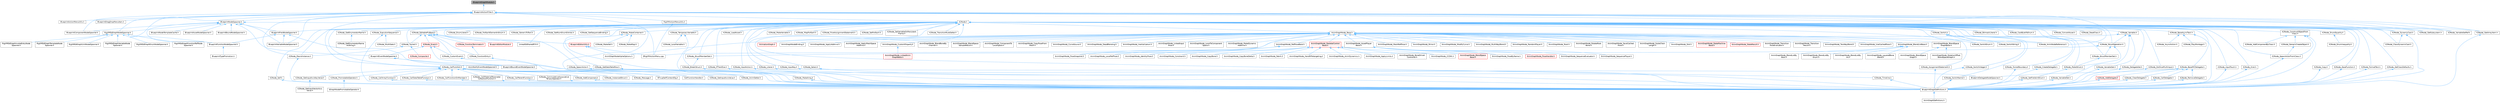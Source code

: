 digraph "BlueprintGraphModule.h"
{
 // INTERACTIVE_SVG=YES
 // LATEX_PDF_SIZE
  bgcolor="transparent";
  edge [fontname=Helvetica,fontsize=10,labelfontname=Helvetica,labelfontsize=10];
  node [fontname=Helvetica,fontsize=10,shape=box,height=0.2,width=0.4];
  Node1 [id="Node000001",label="BlueprintGraphModule.h",height=0.2,width=0.4,color="gray40", fillcolor="grey60", style="filled", fontcolor="black",tooltip=" "];
  Node1 -> Node2 [id="edge1_Node000001_Node000002",dir="back",color="steelblue1",style="solid",tooltip=" "];
  Node2 [id="Node000002",label="BlueprintActionFilter.h",height=0.2,width=0.4,color="grey40", fillcolor="white", style="filled",URL="$d5/d2a/BlueprintActionFilter_8h.html",tooltip=" "];
  Node2 -> Node3 [id="edge2_Node000002_Node000003",dir="back",color="steelblue1",style="solid",tooltip=" "];
  Node3 [id="Node000003",label="BlueprintActionMenuUtils.h",height=0.2,width=0.4,color="grey40", fillcolor="white", style="filled",URL="$d3/dad/BlueprintActionMenuUtils_8h.html",tooltip=" "];
  Node2 -> Node4 [id="edge3_Node000002_Node000004",dir="back",color="steelblue1",style="solid",tooltip=" "];
  Node4 [id="Node000004",label="BlueprintComponentNodeSpawner.h",height=0.2,width=0.4,color="grey40", fillcolor="white", style="filled",URL="$d2/d98/BlueprintComponentNodeSpawner_8h.html",tooltip=" "];
  Node2 -> Node5 [id="edge4_Node000002_Node000005",dir="back",color="steelblue1",style="solid",tooltip=" "];
  Node5 [id="Node000005",label="BlueprintDragDropMenuItem.h",height=0.2,width=0.4,color="grey40", fillcolor="white", style="filled",URL="$dc/deb/BlueprintDragDropMenuItem_8h.html",tooltip=" "];
  Node2 -> Node6 [id="edge5_Node000002_Node000006",dir="back",color="steelblue1",style="solid",tooltip=" "];
  Node6 [id="Node000006",label="BlueprintFunctionNodeSpawner.h",height=0.2,width=0.4,color="grey40", fillcolor="white", style="filled",URL="$d0/d59/BlueprintFunctionNodeSpawner_8h.html",tooltip=" "];
  Node6 -> Node7 [id="edge6_Node000006_Node000007",dir="back",color="steelblue1",style="solid",tooltip=" "];
  Node7 [id="Node000007",label="BlueprintTypePromotion.h",height=0.2,width=0.4,color="grey40", fillcolor="white", style="filled",URL="$d2/d23/BlueprintTypePromotion_8h.html",tooltip=" "];
  Node2 -> Node8 [id="edge7_Node000002_Node000008",dir="back",color="steelblue1",style="solid",tooltip=" "];
  Node8 [id="Node000008",label="BlueprintNodeSpawner.h",height=0.2,width=0.4,color="grey40", fillcolor="white", style="filled",URL="$d1/de9/BlueprintNodeSpawner_8h.html",tooltip=" "];
  Node8 -> Node9 [id="edge8_Node000008_Node000009",dir="back",color="steelblue1",style="solid",tooltip=" "];
  Node9 [id="Node000009",label="BlueprintAssetNodeSpawner.h",height=0.2,width=0.4,color="grey40", fillcolor="white", style="filled",URL="$d2/d56/BlueprintAssetNodeSpawner_8h.html",tooltip=" "];
  Node8 -> Node10 [id="edge9_Node000008_Node000010",dir="back",color="steelblue1",style="solid",tooltip=" "];
  Node10 [id="Node000010",label="BlueprintBoundNodeSpawner.h",height=0.2,width=0.4,color="grey40", fillcolor="white", style="filled",URL="$d4/da4/BlueprintBoundNodeSpawner_8h.html",tooltip=" "];
  Node8 -> Node4 [id="edge10_Node000008_Node000004",dir="back",color="steelblue1",style="solid",tooltip=" "];
  Node8 -> Node11 [id="edge11_Node000008_Node000011",dir="back",color="steelblue1",style="solid",tooltip=" "];
  Node11 [id="Node000011",label="BlueprintEventNodeSpawner.h",height=0.2,width=0.4,color="grey40", fillcolor="white", style="filled",URL="$d4/dd3/BlueprintEventNodeSpawner_8h.html",tooltip=" "];
  Node11 -> Node12 [id="edge12_Node000011_Node000012",dir="back",color="steelblue1",style="solid",tooltip=" "];
  Node12 [id="Node000012",label="AnimNotifyEventNodeSpawner.h",height=0.2,width=0.4,color="grey40", fillcolor="white", style="filled",URL="$d9/d16/AnimNotifyEventNodeSpawner_8h.html",tooltip=" "];
  Node11 -> Node13 [id="edge13_Node000011_Node000013",dir="back",color="steelblue1",style="solid",tooltip=" "];
  Node13 [id="Node000013",label="BlueprintBoundEventNodeSpawner.h",height=0.2,width=0.4,color="grey40", fillcolor="white", style="filled",URL="$dc/d31/BlueprintBoundEventNodeSpawner_8h.html",tooltip=" "];
  Node8 -> Node14 [id="edge14_Node000008_Node000014",dir="back",color="steelblue1",style="solid",tooltip=" "];
  Node14 [id="Node000014",label="BlueprintFieldNodeSpawner.h",height=0.2,width=0.4,color="grey40", fillcolor="white", style="filled",URL="$da/d70/BlueprintFieldNodeSpawner_8h.html",tooltip=" "];
  Node14 -> Node15 [id="edge15_Node000014_Node000015",dir="back",color="steelblue1",style="solid",tooltip=" "];
  Node15 [id="Node000015",label="BlueprintDelegateNodeSpawner.h",height=0.2,width=0.4,color="grey40", fillcolor="white", style="filled",URL="$dc/d16/BlueprintDelegateNodeSpawner_8h.html",tooltip=" "];
  Node14 -> Node6 [id="edge16_Node000014_Node000006",dir="back",color="steelblue1",style="solid",tooltip=" "];
  Node14 -> Node16 [id="edge17_Node000014_Node000016",dir="back",color="steelblue1",style="solid",tooltip=" "];
  Node16 [id="Node000016",label="BlueprintVariableNodeSpawner.h",height=0.2,width=0.4,color="grey40", fillcolor="white", style="filled",URL="$db/dba/BlueprintVariableNodeSpawner_8h.html",tooltip=" "];
  Node8 -> Node6 [id="edge18_Node000008_Node000006",dir="back",color="steelblue1",style="solid",tooltip=" "];
  Node8 -> Node17 [id="edge19_Node000008_Node000017",dir="back",color="steelblue1",style="solid",tooltip=" "];
  Node17 [id="Node000017",label="BlueprintNodeTemplateCache.h",height=0.2,width=0.4,color="grey40", fillcolor="white", style="filled",URL="$d7/d87/BlueprintNodeTemplateCache_8h.html",tooltip=" "];
  Node8 -> Node16 [id="edge20_Node000008_Node000016",dir="back",color="steelblue1",style="solid",tooltip=" "];
  Node8 -> Node18 [id="edge21_Node000008_Node000018",dir="back",color="steelblue1",style="solid",tooltip=" "];
  Node18 [id="Node000018",label="RigVMEdGraphNodeSpawner.h",height=0.2,width=0.4,color="grey40", fillcolor="white", style="filled",URL="$d4/d8b/RigVMEdGraphNodeSpawner_8h.html",tooltip=" "];
  Node18 -> Node19 [id="edge22_Node000018_Node000019",dir="back",color="steelblue1",style="solid",tooltip=" "];
  Node19 [id="Node000019",label="RigVMEdGraphEnumNodeSpawner.h",height=0.2,width=0.4,color="grey40", fillcolor="white", style="filled",URL="$d3/dfd/RigVMEdGraphEnumNodeSpawner_8h.html",tooltip=" "];
  Node18 -> Node20 [id="edge23_Node000018_Node000020",dir="back",color="steelblue1",style="solid",tooltip=" "];
  Node20 [id="Node000020",label="RigVMEdGraphFunctionRefNode\lSpawner.h",height=0.2,width=0.4,color="grey40", fillcolor="white", style="filled",URL="$d3/d16/RigVMEdGraphFunctionRefNodeSpawner_8h.html",tooltip=" "];
  Node18 -> Node21 [id="edge24_Node000018_Node000021",dir="back",color="steelblue1",style="solid",tooltip=" "];
  Node21 [id="Node000021",label="RigVMEdGraphInvokeEntryNode\lSpawner.h",height=0.2,width=0.4,color="grey40", fillcolor="white", style="filled",URL="$d9/de6/RigVMEdGraphInvokeEntryNodeSpawner_8h.html",tooltip=" "];
  Node18 -> Node22 [id="edge25_Node000018_Node000022",dir="back",color="steelblue1",style="solid",tooltip=" "];
  Node22 [id="Node000022",label="RigVMEdGraphTemplateNode\lSpawner.h",height=0.2,width=0.4,color="grey40", fillcolor="white", style="filled",URL="$d9/d6c/RigVMEdGraphTemplateNodeSpawner_8h.html",tooltip=" "];
  Node18 -> Node23 [id="edge26_Node000018_Node000023",dir="back",color="steelblue1",style="solid",tooltip=" "];
  Node23 [id="Node000023",label="RigVMEdGraphUnitNodeSpawner.h",height=0.2,width=0.4,color="grey40", fillcolor="white", style="filled",URL="$d3/d6b/RigVMEdGraphUnitNodeSpawner_8h.html",tooltip=" "];
  Node18 -> Node24 [id="edge27_Node000018_Node000024",dir="back",color="steelblue1",style="solid",tooltip=" "];
  Node24 [id="Node000024",label="RigVMEdGraphVariableNode\lSpawner.h",height=0.2,width=0.4,color="grey40", fillcolor="white", style="filled",URL="$d0/d83/RigVMEdGraphVariableNodeSpawner_8h.html",tooltip=" "];
  Node8 -> Node25 [id="edge28_Node000008_Node000025",dir="back",color="steelblue1",style="solid",tooltip=" "];
  Node25 [id="Node000025",label="SRigVMActionMenu.cpp",height=0.2,width=0.4,color="grey40", fillcolor="white", style="filled",URL="$dc/d4c/SRigVMActionMenu_8cpp.html",tooltip=" "];
  Node2 -> Node16 [id="edge29_Node000002_Node000016",dir="back",color="steelblue1",style="solid",tooltip=" "];
  Node2 -> Node26 [id="edge30_Node000002_Node000026",dir="back",color="steelblue1",style="solid",tooltip=" "];
  Node26 [id="Node000026",label="K2Node.h",height=0.2,width=0.4,color="grey40", fillcolor="white", style="filled",URL="$d5/d94/K2Node_8h.html",tooltip=" "];
  Node26 -> Node27 [id="edge31_Node000026_Node000027",dir="back",color="steelblue1",style="solid",tooltip=" "];
  Node27 [id="Node000027",label="AnimGraphNode_Base.h",height=0.2,width=0.4,color="grey40", fillcolor="white", style="filled",URL="$d0/dfb/AnimGraphNode__Base_8h.html",tooltip=" "];
  Node27 -> Node28 [id="edge32_Node000027_Node000028",dir="back",color="steelblue1",style="solid",tooltip=" "];
  Node28 [id="Node000028",label="AnimGraphNodeAlphaOptions.h",height=0.2,width=0.4,color="grey40", fillcolor="white", style="filled",URL="$d6/df6/AnimGraphNodeAlphaOptions_8h.html",tooltip=" "];
  Node27 -> Node29 [id="edge33_Node000027_Node000029",dir="back",color="steelblue1",style="solid",tooltip=" "];
  Node29 [id="Node000029",label="AnimGraphNodeBinding.h",height=0.2,width=0.4,color="grey40", fillcolor="white", style="filled",URL="$d6/d3b/AnimGraphNodeBinding_8h.html",tooltip=" "];
  Node27 -> Node30 [id="edge34_Node000027_Node000030",dir="back",color="steelblue1",style="solid",tooltip=" "];
  Node30 [id="Node000030",label="AnimGraphNode_ApplyAdditive.h",height=0.2,width=0.4,color="grey40", fillcolor="white", style="filled",URL="$da/d67/AnimGraphNode__ApplyAdditive_8h.html",tooltip=" "];
  Node27 -> Node31 [id="edge35_Node000027_Node000031",dir="back",color="steelblue1",style="solid",tooltip=" "];
  Node31 [id="Node000031",label="AnimGraphNode_ApplyMeshSpace\lAdditive.h",height=0.2,width=0.4,color="grey40", fillcolor="white", style="filled",URL="$dd/dc4/AnimGraphNode__ApplyMeshSpaceAdditive_8h.html",tooltip=" "];
  Node27 -> Node32 [id="edge36_Node000027_Node000032",dir="back",color="steelblue1",style="solid",tooltip=" "];
  Node32 [id="Node000032",label="AnimGraphNode_AssetPlayer\lBase.h",height=0.2,width=0.4,color="grey40", fillcolor="white", style="filled",URL="$d1/d4f/AnimGraphNode__AssetPlayerBase_8h.html",tooltip=" "];
  Node32 -> Node33 [id="edge37_Node000032_Node000033",dir="back",color="steelblue1",style="solid",tooltip=" "];
  Node33 [id="Node000033",label="AnimGraphNode_BlendSpace\lBase.h",height=0.2,width=0.4,color="red", fillcolor="#FFF0F0", style="filled",URL="$d7/d6d/AnimGraphNode__BlendSpaceBase_8h.html",tooltip=" "];
  Node32 -> Node38 [id="edge38_Node000032_Node000038",dir="back",color="steelblue1",style="solid",tooltip=" "];
  Node38 [id="Node000038",label="AnimGraphNode_PoseByName.h",height=0.2,width=0.4,color="grey40", fillcolor="white", style="filled",URL="$d7/d02/AnimGraphNode__PoseByName_8h.html",tooltip=" "];
  Node32 -> Node39 [id="edge39_Node000032_Node000039",dir="back",color="steelblue1",style="solid",tooltip=" "];
  Node39 [id="Node000039",label="AnimGraphNode_PoseHandler.h",height=0.2,width=0.4,color="red", fillcolor="#FFF0F0", style="filled",URL="$df/dfb/AnimGraphNode__PoseHandler_8h.html",tooltip=" "];
  Node32 -> Node42 [id="edge40_Node000032_Node000042",dir="back",color="steelblue1",style="solid",tooltip=" "];
  Node42 [id="Node000042",label="AnimGraphNode_SequenceEvaluator.h",height=0.2,width=0.4,color="grey40", fillcolor="white", style="filled",URL="$d1/d1c/AnimGraphNode__SequenceEvaluator_8h.html",tooltip=" "];
  Node32 -> Node43 [id="edge41_Node000032_Node000043",dir="back",color="steelblue1",style="solid",tooltip=" "];
  Node43 [id="Node000043",label="AnimGraphNode_SequencePlayer.h",height=0.2,width=0.4,color="grey40", fillcolor="white", style="filled",URL="$d2/d91/AnimGraphNode__SequencePlayer_8h.html",tooltip=" "];
  Node27 -> Node44 [id="edge42_Node000027_Node000044",dir="back",color="steelblue1",style="solid",tooltip=" "];
  Node44 [id="Node000044",label="AnimGraphNode_BlendBoneBy\lChannel.h",height=0.2,width=0.4,color="grey40", fillcolor="white", style="filled",URL="$de/da9/AnimGraphNode__BlendBoneByChannel_8h.html",tooltip=" "];
  Node27 -> Node45 [id="edge43_Node000027_Node000045",dir="back",color="steelblue1",style="solid",tooltip=" "];
  Node45 [id="Node000045",label="AnimGraphNode_BlendListBase.h",height=0.2,width=0.4,color="grey40", fillcolor="white", style="filled",URL="$d7/d20/AnimGraphNode__BlendListBase_8h.html",tooltip=" "];
  Node45 -> Node46 [id="edge44_Node000045_Node000046",dir="back",color="steelblue1",style="solid",tooltip=" "];
  Node46 [id="Node000046",label="AnimGraphNode_BlendListBy\lBool.h",height=0.2,width=0.4,color="grey40", fillcolor="white", style="filled",URL="$d9/d9d/AnimGraphNode__BlendListByBool_8h.html",tooltip=" "];
  Node45 -> Node47 [id="edge45_Node000045_Node000047",dir="back",color="steelblue1",style="solid",tooltip=" "];
  Node47 [id="Node000047",label="AnimGraphNode_BlendListBy\lEnum.h",height=0.2,width=0.4,color="grey40", fillcolor="white", style="filled",URL="$de/d60/AnimGraphNode__BlendListByEnum_8h.html",tooltip=" "];
  Node45 -> Node48 [id="edge46_Node000045_Node000048",dir="back",color="steelblue1",style="solid",tooltip=" "];
  Node48 [id="Node000048",label="AnimGraphNode_BlendListBy\lInt.h",height=0.2,width=0.4,color="grey40", fillcolor="white", style="filled",URL="$dc/df2/AnimGraphNode__BlendListByInt_8h.html",tooltip=" "];
  Node45 -> Node49 [id="edge47_Node000045_Node000049",dir="back",color="steelblue1",style="solid",tooltip=" "];
  Node49 [id="Node000049",label="AnimGraphNode_LayeredBone\lBlend.h",height=0.2,width=0.4,color="grey40", fillcolor="white", style="filled",URL="$d2/d01/AnimGraphNode__LayeredBoneBlend_8h.html",tooltip=" "];
  Node27 -> Node50 [id="edge48_Node000027_Node000050",dir="back",color="steelblue1",style="solid",tooltip=" "];
  Node50 [id="Node000050",label="AnimGraphNode_BlendSpace\lGraphBase.h",height=0.2,width=0.4,color="grey40", fillcolor="white", style="filled",URL="$d6/d44/AnimGraphNode__BlendSpaceGraphBase_8h.html",tooltip=" "];
  Node50 -> Node51 [id="edge49_Node000050_Node000051",dir="back",color="steelblue1",style="solid",tooltip=" "];
  Node51 [id="Node000051",label="AnimGraphNode_BlendSpace\lGraph.h",height=0.2,width=0.4,color="grey40", fillcolor="white", style="filled",URL="$d7/d81/AnimGraphNode__BlendSpaceGraph_8h.html",tooltip=" "];
  Node50 -> Node52 [id="edge50_Node000050_Node000052",dir="back",color="steelblue1",style="solid",tooltip=" "];
  Node52 [id="Node000052",label="AnimGraphNode_RotationOffset\lBlendSpaceGraph.h",height=0.2,width=0.4,color="grey40", fillcolor="white", style="filled",URL="$d0/d4c/AnimGraphNode__RotationOffsetBlendSpaceGraph_8h.html",tooltip=" "];
  Node27 -> Node53 [id="edge51_Node000027_Node000053",dir="back",color="steelblue1",style="solid",tooltip=" "];
  Node53 [id="Node000053",label="AnimGraphNode_BlendSpace\lSampleResult.h",height=0.2,width=0.4,color="grey40", fillcolor="white", style="filled",URL="$de/df8/AnimGraphNode__BlendSpaceSampleResult_8h.html",tooltip=" "];
  Node27 -> Node54 [id="edge52_Node000027_Node000054",dir="back",color="steelblue1",style="solid",tooltip=" "];
  Node54 [id="Node000054",label="AnimGraphNode_ComponentTo\lLocalSpace.h",height=0.2,width=0.4,color="grey40", fillcolor="white", style="filled",URL="$d1/d3f/AnimGraphNode__ComponentToLocalSpace_8h.html",tooltip=" "];
  Node27 -> Node55 [id="edge53_Node000027_Node000055",dir="back",color="steelblue1",style="solid",tooltip=" "];
  Node55 [id="Node000055",label="AnimGraphNode_CopyPoseFrom\lMesh.h",height=0.2,width=0.4,color="grey40", fillcolor="white", style="filled",URL="$d6/d71/AnimGraphNode__CopyPoseFromMesh_8h.html",tooltip=" "];
  Node27 -> Node56 [id="edge54_Node000027_Node000056",dir="back",color="steelblue1",style="solid",tooltip=" "];
  Node56 [id="Node000056",label="AnimGraphNode_CurveSource.h",height=0.2,width=0.4,color="grey40", fillcolor="white", style="filled",URL="$dc/de5/AnimGraphNode__CurveSource_8h.html",tooltip=" "];
  Node27 -> Node57 [id="edge55_Node000027_Node000057",dir="back",color="steelblue1",style="solid",tooltip=" "];
  Node57 [id="Node000057",label="AnimGraphNode_CustomProperty.h",height=0.2,width=0.4,color="grey40", fillcolor="white", style="filled",URL="$d8/d3f/AnimGraphNode__CustomProperty_8h.html",tooltip=" "];
  Node57 -> Node58 [id="edge56_Node000057_Node000058",dir="back",color="steelblue1",style="solid",tooltip=" "];
  Node58 [id="Node000058",label="AnimGraphNode_LinkedAnim\lGraphBase.h",height=0.2,width=0.4,color="red", fillcolor="#FFF0F0", style="filled",URL="$d5/de1/AnimGraphNode__LinkedAnimGraphBase_8h.html",tooltip=" "];
  Node27 -> Node61 [id="edge57_Node000027_Node000061",dir="back",color="steelblue1",style="solid",tooltip=" "];
  Node61 [id="Node000061",label="AnimGraphNode_DeadBlending.h",height=0.2,width=0.4,color="grey40", fillcolor="white", style="filled",URL="$d8/d73/AnimGraphNode__DeadBlending_8h.html",tooltip=" "];
  Node27 -> Node62 [id="edge58_Node000027_Node000062",dir="back",color="steelblue1",style="solid",tooltip=" "];
  Node62 [id="Node000062",label="AnimGraphNode_Inertialization.h",height=0.2,width=0.4,color="grey40", fillcolor="white", style="filled",URL="$d7/d66/AnimGraphNode__Inertialization_8h.html",tooltip=" "];
  Node27 -> Node63 [id="edge59_Node000027_Node000063",dir="back",color="steelblue1",style="solid",tooltip=" "];
  Node63 [id="Node000063",label="AnimGraphNode_LinkedInput\lPose.h",height=0.2,width=0.4,color="grey40", fillcolor="white", style="filled",URL="$d7/d8c/AnimGraphNode__LinkedInputPose_8h.html",tooltip=" "];
  Node27 -> Node64 [id="edge60_Node000027_Node000064",dir="back",color="steelblue1",style="solid",tooltip=" "];
  Node64 [id="Node000064",label="AnimGraphNode_LocalToComponent\lSpace.h",height=0.2,width=0.4,color="grey40", fillcolor="white", style="filled",URL="$d6/d01/AnimGraphNode__LocalToComponentSpace_8h.html",tooltip=" "];
  Node27 -> Node65 [id="edge61_Node000027_Node000065",dir="back",color="steelblue1",style="solid",tooltip=" "];
  Node65 [id="Node000065",label="AnimGraphNode_MakeDynamic\lAdditive.h",height=0.2,width=0.4,color="grey40", fillcolor="white", style="filled",URL="$d4/dc9/AnimGraphNode__MakeDynamicAdditive_8h.html",tooltip=" "];
  Node27 -> Node66 [id="edge62_Node000027_Node000066",dir="back",color="steelblue1",style="solid",tooltip=" "];
  Node66 [id="Node000066",label="AnimGraphNode_MeshRefPose.h",height=0.2,width=0.4,color="grey40", fillcolor="white", style="filled",URL="$d3/d58/AnimGraphNode__MeshRefPose_8h.html",tooltip=" "];
  Node27 -> Node67 [id="edge63_Node000027_Node000067",dir="back",color="steelblue1",style="solid",tooltip=" "];
  Node67 [id="Node000067",label="AnimGraphNode_Mirror.h",height=0.2,width=0.4,color="grey40", fillcolor="white", style="filled",URL="$de/d96/AnimGraphNode__Mirror_8h.html",tooltip=" "];
  Node27 -> Node68 [id="edge64_Node000027_Node000068",dir="back",color="steelblue1",style="solid",tooltip=" "];
  Node68 [id="Node000068",label="AnimGraphNode_ModifyCurve.h",height=0.2,width=0.4,color="grey40", fillcolor="white", style="filled",URL="$d5/d09/AnimGraphNode__ModifyCurve_8h.html",tooltip=" "];
  Node27 -> Node69 [id="edge65_Node000027_Node000069",dir="back",color="steelblue1",style="solid",tooltip=" "];
  Node69 [id="Node000069",label="AnimGraphNode_MultiWayBlend.h",height=0.2,width=0.4,color="grey40", fillcolor="white", style="filled",URL="$dd/dcb/AnimGraphNode__MultiWayBlend_8h.html",tooltip=" "];
  Node27 -> Node70 [id="edge66_Node000027_Node000070",dir="back",color="steelblue1",style="solid",tooltip=" "];
  Node70 [id="Node000070",label="AnimGraphNode_PoseSnapshot.h",height=0.2,width=0.4,color="grey40", fillcolor="white", style="filled",URL="$d1/d92/AnimGraphNode__PoseSnapshot_8h.html",tooltip=" "];
  Node27 -> Node71 [id="edge67_Node000027_Node000071",dir="back",color="steelblue1",style="solid",tooltip=" "];
  Node71 [id="Node000071",label="AnimGraphNode_RandomPlayer.h",height=0.2,width=0.4,color="grey40", fillcolor="white", style="filled",URL="$dc/d48/AnimGraphNode__RandomPlayer_8h.html",tooltip=" "];
  Node27 -> Node72 [id="edge68_Node000027_Node000072",dir="back",color="steelblue1",style="solid",tooltip=" "];
  Node72 [id="Node000072",label="AnimGraphNode_RefPoseBase.h",height=0.2,width=0.4,color="grey40", fillcolor="white", style="filled",URL="$d8/d34/AnimGraphNode__RefPoseBase_8h.html",tooltip=" "];
  Node72 -> Node73 [id="edge69_Node000072_Node000073",dir="back",color="steelblue1",style="solid",tooltip=" "];
  Node73 [id="Node000073",label="AnimGraphNode_IdentityPose.h",height=0.2,width=0.4,color="grey40", fillcolor="white", style="filled",URL="$d8/dac/AnimGraphNode__IdentityPose_8h.html",tooltip=" "];
  Node72 -> Node74 [id="edge70_Node000072_Node000074",dir="back",color="steelblue1",style="solid",tooltip=" "];
  Node74 [id="Node000074",label="AnimGraphNode_LocalRefPose.h",height=0.2,width=0.4,color="grey40", fillcolor="white", style="filled",URL="$df/d6f/AnimGraphNode__LocalRefPose_8h.html",tooltip=" "];
  Node72 -> Node70 [id="edge71_Node000072_Node000070",dir="back",color="steelblue1",style="solid",tooltip=" "];
  Node27 -> Node75 [id="edge72_Node000027_Node000075",dir="back",color="steelblue1",style="solid",tooltip=" "];
  Node75 [id="Node000075",label="AnimGraphNode_Root.h",height=0.2,width=0.4,color="grey40", fillcolor="white", style="filled",URL="$d2/d39/AnimGraphNode__Root_8h.html",tooltip=" "];
  Node27 -> Node76 [id="edge73_Node000027_Node000076",dir="back",color="steelblue1",style="solid",tooltip=" "];
  Node76 [id="Node000076",label="AnimGraphNode_RotateRoot\lBone.h",height=0.2,width=0.4,color="grey40", fillcolor="white", style="filled",URL="$d4/de0/AnimGraphNode__RotateRootBone_8h.html",tooltip=" "];
  Node27 -> Node77 [id="edge74_Node000027_Node000077",dir="back",color="steelblue1",style="solid",tooltip=" "];
  Node77 [id="Node000077",label="AnimGraphNode_SaveCached\lPose.h",height=0.2,width=0.4,color="grey40", fillcolor="white", style="filled",URL="$df/d5e/AnimGraphNode__SaveCachedPose_8h.html",tooltip=" "];
  Node27 -> Node78 [id="edge75_Node000027_Node000078",dir="back",color="steelblue1",style="solid",tooltip=" "];
  Node78 [id="Node000078",label="AnimGraphNode_ScaleChain\lLength.h",height=0.2,width=0.4,color="grey40", fillcolor="white", style="filled",URL="$d9/df8/AnimGraphNode__ScaleChainLength_8h.html",tooltip=" "];
  Node27 -> Node79 [id="edge76_Node000027_Node000079",dir="back",color="steelblue1",style="solid",tooltip=" "];
  Node79 [id="Node000079",label="AnimGraphNode_SkeletalControl\lBase.h",height=0.2,width=0.4,color="red", fillcolor="#FFF0F0", style="filled",URL="$d9/dff/AnimGraphNode__SkeletalControlBase_8h.html",tooltip=" "];
  Node79 -> Node80 [id="edge77_Node000079_Node000080",dir="back",color="steelblue1",style="solid",tooltip=" "];
  Node80 [id="Node000080",label="AnimGraphNode_AnimDynamics.h",height=0.2,width=0.4,color="grey40", fillcolor="white", style="filled",URL="$da/dc2/AnimGraphNode__AnimDynamics_8h.html",tooltip=" "];
  Node79 -> Node81 [id="edge78_Node000079_Node000081",dir="back",color="steelblue1",style="solid",tooltip=" "];
  Node81 [id="Node000081",label="AnimGraphNode_ApplyLimits.h",height=0.2,width=0.4,color="grey40", fillcolor="white", style="filled",URL="$dc/d36/AnimGraphNode__ApplyLimits_8h.html",tooltip=" "];
  Node79 -> Node82 [id="edge79_Node000079_Node000082",dir="back",color="steelblue1",style="solid",tooltip=" "];
  Node82 [id="Node000082",label="AnimGraphNode_BoneDriven\lController.h",height=0.2,width=0.4,color="grey40", fillcolor="white", style="filled",URL="$df/df3/AnimGraphNode__BoneDrivenController_8h.html",tooltip=" "];
  Node79 -> Node83 [id="edge80_Node000079_Node000083",dir="back",color="steelblue1",style="solid",tooltip=" "];
  Node83 [id="Node000083",label="AnimGraphNode_CCDIK.h",height=0.2,width=0.4,color="grey40", fillcolor="white", style="filled",URL="$df/d0d/AnimGraphNode__CCDIK_8h.html",tooltip=" "];
  Node79 -> Node84 [id="edge81_Node000079_Node000084",dir="back",color="steelblue1",style="solid",tooltip=" "];
  Node84 [id="Node000084",label="AnimGraphNode_Constraint.h",height=0.2,width=0.4,color="grey40", fillcolor="white", style="filled",URL="$d2/d98/AnimGraphNode__Constraint_8h.html",tooltip=" "];
  Node79 -> Node85 [id="edge82_Node000079_Node000085",dir="back",color="steelblue1",style="solid",tooltip=" "];
  Node85 [id="Node000085",label="AnimGraphNode_CopyBone.h",height=0.2,width=0.4,color="grey40", fillcolor="white", style="filled",URL="$dc/de6/AnimGraphNode__CopyBone_8h.html",tooltip=" "];
  Node79 -> Node86 [id="edge83_Node000079_Node000086",dir="back",color="steelblue1",style="solid",tooltip=" "];
  Node86 [id="Node000086",label="AnimGraphNode_CopyBoneDelta.h",height=0.2,width=0.4,color="grey40", fillcolor="white", style="filled",URL="$d8/d60/AnimGraphNode__CopyBoneDelta_8h.html",tooltip=" "];
  Node79 -> Node87 [id="edge84_Node000079_Node000087",dir="back",color="steelblue1",style="solid",tooltip=" "];
  Node87 [id="Node000087",label="AnimGraphNode_Fabrik.h",height=0.2,width=0.4,color="grey40", fillcolor="white", style="filled",URL="$d6/d79/AnimGraphNode__Fabrik_8h.html",tooltip=" "];
  Node79 -> Node88 [id="edge85_Node000079_Node000088",dir="back",color="steelblue1",style="solid",tooltip=" "];
  Node88 [id="Node000088",label="AnimGraphNode_HandIKRetargeting.h",height=0.2,width=0.4,color="grey40", fillcolor="white", style="filled",URL="$dd/dee/AnimGraphNode__HandIKRetargeting_8h.html",tooltip=" "];
  Node27 -> Node104 [id="edge86_Node000027_Node000104",dir="back",color="steelblue1",style="solid",tooltip=" "];
  Node104 [id="Node000104",label="AnimGraphNode_Slot.h",height=0.2,width=0.4,color="grey40", fillcolor="white", style="filled",URL="$df/d63/AnimGraphNode__Slot_8h.html",tooltip=" "];
  Node27 -> Node105 [id="edge87_Node000027_Node000105",dir="back",color="steelblue1",style="solid",tooltip=" "];
  Node105 [id="Node000105",label="AnimGraphNode_StateMachine\lBase.h",height=0.2,width=0.4,color="red", fillcolor="#FFF0F0", style="filled",URL="$dc/d11/AnimGraphNode__StateMachineBase_8h.html",tooltip=" "];
  Node27 -> Node107 [id="edge88_Node000027_Node000107",dir="back",color="steelblue1",style="solid",tooltip=" "];
  Node107 [id="Node000107",label="AnimGraphNode_StateResult.h",height=0.2,width=0.4,color="red", fillcolor="#FFF0F0", style="filled",URL="$d3/d7e/AnimGraphNode__StateResult_8h.html",tooltip=" "];
  Node27 -> Node109 [id="edge89_Node000027_Node000109",dir="back",color="steelblue1",style="solid",tooltip=" "];
  Node109 [id="Node000109",label="AnimGraphNode_Transition\lPoseEvaluator.h",height=0.2,width=0.4,color="grey40", fillcolor="white", style="filled",URL="$d8/dec/AnimGraphNode__TransitionPoseEvaluator_8h.html",tooltip=" "];
  Node27 -> Node110 [id="edge90_Node000027_Node000110",dir="back",color="steelblue1",style="solid",tooltip=" "];
  Node110 [id="Node000110",label="AnimGraphNode_Transition\lResult.h",height=0.2,width=0.4,color="grey40", fillcolor="white", style="filled",URL="$d7/d74/AnimGraphNode__TransitionResult_8h.html",tooltip=" "];
  Node27 -> Node111 [id="edge91_Node000027_Node000111",dir="back",color="steelblue1",style="solid",tooltip=" "];
  Node111 [id="Node000111",label="AnimGraphNode_TwoWayBlend.h",height=0.2,width=0.4,color="grey40", fillcolor="white", style="filled",URL="$d0/df0/AnimGraphNode__TwoWayBlend_8h.html",tooltip=" "];
  Node27 -> Node112 [id="edge92_Node000027_Node000112",dir="back",color="steelblue1",style="solid",tooltip=" "];
  Node112 [id="Node000112",label="AnimGraphNode_UseCachedPose.h",height=0.2,width=0.4,color="grey40", fillcolor="white", style="filled",URL="$d8/d30/AnimGraphNode__UseCachedPose_8h.html",tooltip=" "];
  Node27 -> Node113 [id="edge93_Node000027_Node000113",dir="back",color="steelblue1",style="solid",tooltip=" "];
  Node113 [id="Node000113",label="AnimationGraph.h",height=0.2,width=0.4,color="red", fillcolor="#FFF0F0", style="filled",URL="$df/d2e/AnimationGraph_8h.html",tooltip=" "];
  Node27 -> Node118 [id="edge94_Node000027_Node000118",dir="back",color="steelblue1",style="solid",tooltip=" "];
  Node118 [id="Node000118",label="K2Node_AnimNodeReference.h",height=0.2,width=0.4,color="grey40", fillcolor="white", style="filled",URL="$d2/d81/K2Node__AnimNodeReference_8h.html",tooltip=" "];
  Node26 -> Node14 [id="edge95_Node000026_Node000014",dir="back",color="steelblue1",style="solid",tooltip=" "];
  Node26 -> Node118 [id="edge96_Node000026_Node000118",dir="back",color="steelblue1",style="solid",tooltip=" "];
  Node26 -> Node119 [id="edge97_Node000026_Node000119",dir="back",color="steelblue1",style="solid",tooltip=" "];
  Node119 [id="Node000119",label="K2Node_AssignmentStatement.h",height=0.2,width=0.4,color="grey40", fillcolor="white", style="filled",URL="$d1/d32/K2Node__AssignmentStatement_8h.html",tooltip=" "];
  Node119 -> Node120 [id="edge98_Node000119_Node000120",dir="back",color="steelblue1",style="solid",tooltip=" "];
  Node120 [id="Node000120",label="BlueprintGraphDefinitions.h",height=0.2,width=0.4,color="grey40", fillcolor="white", style="filled",URL="$d7/d5e/BlueprintGraphDefinitions_8h.html",tooltip=" "];
  Node120 -> Node121 [id="edge99_Node000120_Node000121",dir="back",color="steelblue1",style="solid",tooltip=" "];
  Node121 [id="Node000121",label="AnimGraphDefinitions.h",height=0.2,width=0.4,color="grey40", fillcolor="white", style="filled",URL="$d9/d78/AnimGraphDefinitions_8h.html",tooltip=" "];
  Node26 -> Node122 [id="edge100_Node000026_Node000122",dir="back",color="steelblue1",style="solid",tooltip=" "];
  Node122 [id="Node000122",label="K2Node_BaseAsyncTask.h",height=0.2,width=0.4,color="grey40", fillcolor="white", style="filled",URL="$d5/db7/K2Node__BaseAsyncTask_8h.html",tooltip=" "];
  Node122 -> Node120 [id="edge101_Node000122_Node000120",dir="back",color="steelblue1",style="solid",tooltip=" "];
  Node122 -> Node123 [id="edge102_Node000122_Node000123",dir="back",color="steelblue1",style="solid",tooltip=" "];
  Node123 [id="Node000123",label="K2Node_AsyncAction.h",height=0.2,width=0.4,color="grey40", fillcolor="white", style="filled",URL="$df/d26/K2Node__AsyncAction_8h.html",tooltip=" "];
  Node122 -> Node124 [id="edge103_Node000122_Node000124",dir="back",color="steelblue1",style="solid",tooltip=" "];
  Node124 [id="Node000124",label="K2Node_PlayMontage.h",height=0.2,width=0.4,color="grey40", fillcolor="white", style="filled",URL="$d6/d6a/K2Node__PlayMontage_8h.html",tooltip=" "];
  Node26 -> Node125 [id="edge104_Node000026_Node000125",dir="back",color="steelblue1",style="solid",tooltip=" "];
  Node125 [id="Node000125",label="K2Node_BaseMCDelegate.h",height=0.2,width=0.4,color="grey40", fillcolor="white", style="filled",URL="$dd/d9b/K2Node__BaseMCDelegate_8h.html",tooltip=" "];
  Node125 -> Node15 [id="edge105_Node000125_Node000015",dir="back",color="steelblue1",style="solid",tooltip=" "];
  Node125 -> Node126 [id="edge106_Node000125_Node000126",dir="back",color="steelblue1",style="solid",tooltip=" "];
  Node126 [id="Node000126",label="K2Node_AddDelegate.h",height=0.2,width=0.4,color="red", fillcolor="#FFF0F0", style="filled",URL="$d5/dc7/K2Node__AddDelegate_8h.html",tooltip=" "];
  Node126 -> Node120 [id="edge107_Node000126_Node000120",dir="back",color="steelblue1",style="solid",tooltip=" "];
  Node125 -> Node128 [id="edge108_Node000125_Node000128",dir="back",color="steelblue1",style="solid",tooltip=" "];
  Node128 [id="Node000128",label="K2Node_CallDelegate.h",height=0.2,width=0.4,color="grey40", fillcolor="white", style="filled",URL="$db/de6/K2Node__CallDelegate_8h.html",tooltip=" "];
  Node128 -> Node120 [id="edge109_Node000128_Node000120",dir="back",color="steelblue1",style="solid",tooltip=" "];
  Node125 -> Node129 [id="edge110_Node000125_Node000129",dir="back",color="steelblue1",style="solid",tooltip=" "];
  Node129 [id="Node000129",label="K2Node_ClearDelegate.h",height=0.2,width=0.4,color="grey40", fillcolor="white", style="filled",URL="$dd/d78/K2Node__ClearDelegate_8h.html",tooltip=" "];
  Node129 -> Node120 [id="edge111_Node000129_Node000120",dir="back",color="steelblue1",style="solid",tooltip=" "];
  Node125 -> Node130 [id="edge112_Node000125_Node000130",dir="back",color="steelblue1",style="solid",tooltip=" "];
  Node130 [id="Node000130",label="K2Node_RemoveDelegate.h",height=0.2,width=0.4,color="grey40", fillcolor="white", style="filled",URL="$dd/d54/K2Node__RemoveDelegate_8h.html",tooltip=" "];
  Node130 -> Node120 [id="edge113_Node000130_Node000120",dir="back",color="steelblue1",style="solid",tooltip=" "];
  Node26 -> Node131 [id="edge114_Node000026_Node000131",dir="back",color="steelblue1",style="solid",tooltip=" "];
  Node131 [id="Node000131",label="K2Node_BitmaskLiteral.h",height=0.2,width=0.4,color="grey40", fillcolor="white", style="filled",URL="$dc/de6/K2Node__BitmaskLiteral_8h.html",tooltip=" "];
  Node26 -> Node132 [id="edge115_Node000026_Node000132",dir="back",color="steelblue1",style="solid",tooltip=" "];
  Node132 [id="Node000132",label="K2Node_BreakStruct.h",height=0.2,width=0.4,color="grey40", fillcolor="white", style="filled",URL="$df/d93/K2Node__BreakStruct_8h.html",tooltip=" "];
  Node132 -> Node120 [id="edge116_Node000132_Node000120",dir="back",color="steelblue1",style="solid",tooltip=" "];
  Node26 -> Node133 [id="edge117_Node000026_Node000133",dir="back",color="steelblue1",style="solid",tooltip=" "];
  Node133 [id="Node000133",label="K2Node_CallFunction.h",height=0.2,width=0.4,color="grey40", fillcolor="white", style="filled",URL="$d5/d5f/K2Node__CallFunction_8h.html",tooltip=" "];
  Node133 -> Node134 [id="edge118_Node000133_Node000134",dir="back",color="steelblue1",style="solid",tooltip=" "];
  Node134 [id="Node000134",label="CallFunctionHandler.h",height=0.2,width=0.4,color="grey40", fillcolor="white", style="filled",URL="$d3/d6d/CallFunctionHandler_8h.html",tooltip=" "];
  Node133 -> Node135 [id="edge119_Node000133_Node000135",dir="back",color="steelblue1",style="solid",tooltip=" "];
  Node135 [id="Node000135",label="K2Node_AddComponent.h",height=0.2,width=0.4,color="grey40", fillcolor="white", style="filled",URL="$d9/dc9/K2Node__AddComponent_8h.html",tooltip=" "];
  Node135 -> Node120 [id="edge120_Node000135_Node000120",dir="back",color="steelblue1",style="solid",tooltip=" "];
  Node133 -> Node136 [id="edge121_Node000133_Node000136",dir="back",color="steelblue1",style="solid",tooltip=" "];
  Node136 [id="Node000136",label="K2Node_AnimGetter.h",height=0.2,width=0.4,color="grey40", fillcolor="white", style="filled",URL="$dc/d9a/K2Node__AnimGetter_8h.html",tooltip=" "];
  Node133 -> Node137 [id="edge122_Node000133_Node000137",dir="back",color="steelblue1",style="solid",tooltip=" "];
  Node137 [id="Node000137",label="K2Node_CallArrayFunction.h",height=0.2,width=0.4,color="grey40", fillcolor="white", style="filled",URL="$d7/d2f/K2Node__CallArrayFunction_8h.html",tooltip=" "];
  Node137 -> Node120 [id="edge123_Node000137_Node000120",dir="back",color="steelblue1",style="solid",tooltip=" "];
  Node133 -> Node138 [id="edge124_Node000133_Node000138",dir="back",color="steelblue1",style="solid",tooltip=" "];
  Node138 [id="Node000138",label="K2Node_CallDataTableFunction.h",height=0.2,width=0.4,color="grey40", fillcolor="white", style="filled",URL="$df/dc4/K2Node__CallDataTableFunction_8h.html",tooltip=" "];
  Node138 -> Node120 [id="edge125_Node000138_Node000120",dir="back",color="steelblue1",style="solid",tooltip=" "];
  Node133 -> Node139 [id="edge126_Node000133_Node000139",dir="back",color="steelblue1",style="solid",tooltip=" "];
  Node139 [id="Node000139",label="K2Node_CallFunctionOnMember.h",height=0.2,width=0.4,color="grey40", fillcolor="white", style="filled",URL="$d8/d2f/K2Node__CallFunctionOnMember_8h.html",tooltip=" "];
  Node139 -> Node120 [id="edge127_Node000139_Node000120",dir="back",color="steelblue1",style="solid",tooltip=" "];
  Node133 -> Node140 [id="edge128_Node000133_Node000140",dir="back",color="steelblue1",style="solid",tooltip=" "];
  Node140 [id="Node000140",label="K2Node_CallMaterialParameter\lCollectionFunction.h",height=0.2,width=0.4,color="grey40", fillcolor="white", style="filled",URL="$d5/dd2/K2Node__CallMaterialParameterCollectionFunction_8h.html",tooltip=" "];
  Node140 -> Node120 [id="edge129_Node000140_Node000120",dir="back",color="steelblue1",style="solid",tooltip=" "];
  Node133 -> Node141 [id="edge130_Node000133_Node000141",dir="back",color="steelblue1",style="solid",tooltip=" "];
  Node141 [id="Node000141",label="K2Node_CallParentFunction.h",height=0.2,width=0.4,color="grey40", fillcolor="white", style="filled",URL="$df/d77/K2Node__CallParentFunction_8h.html",tooltip=" "];
  Node141 -> Node120 [id="edge131_Node000141_Node000120",dir="back",color="steelblue1",style="solid",tooltip=" "];
  Node133 -> Node142 [id="edge132_Node000133_Node000142",dir="back",color="steelblue1",style="solid",tooltip=" "];
  Node142 [id="Node000142",label="K2Node_CommutativeAssociative\lBinaryOperator.h",height=0.2,width=0.4,color="grey40", fillcolor="white", style="filled",URL="$da/d85/K2Node__CommutativeAssociativeBinaryOperator_8h.html",tooltip=" "];
  Node142 -> Node120 [id="edge133_Node000142_Node000120",dir="back",color="steelblue1",style="solid",tooltip=" "];
  Node133 -> Node143 [id="edge134_Node000133_Node000143",dir="back",color="steelblue1",style="solid",tooltip=" "];
  Node143 [id="Node000143",label="K2Node_GetInputAxisKeyValue.h",height=0.2,width=0.4,color="grey40", fillcolor="white", style="filled",URL="$d3/d5c/K2Node__GetInputAxisKeyValue_8h.html",tooltip=" "];
  Node143 -> Node144 [id="edge135_Node000143_Node000144",dir="back",color="steelblue1",style="solid",tooltip=" "];
  Node144 [id="Node000144",label="K2Node_GetInputVectorAxis\lValue.h",height=0.2,width=0.4,color="grey40", fillcolor="white", style="filled",URL="$da/dd9/K2Node__GetInputVectorAxisValue_8h.html",tooltip=" "];
  Node133 -> Node145 [id="edge136_Node000133_Node000145",dir="back",color="steelblue1",style="solid",tooltip=" "];
  Node145 [id="Node000145",label="K2Node_GetInputAxisValue.h",height=0.2,width=0.4,color="grey40", fillcolor="white", style="filled",URL="$db/d9b/K2Node__GetInputAxisValue_8h.html",tooltip=" "];
  Node133 -> Node146 [id="edge137_Node000133_Node000146",dir="back",color="steelblue1",style="solid",tooltip=" "];
  Node146 [id="Node000146",label="K2Node_InstancedStruct.h",height=0.2,width=0.4,color="grey40", fillcolor="white", style="filled",URL="$dd/d8a/K2Node__InstancedStruct_8h.html",tooltip=" "];
  Node133 -> Node147 [id="edge138_Node000133_Node000147",dir="back",color="steelblue1",style="solid",tooltip=" "];
  Node147 [id="Node000147",label="K2Node_Message.h",height=0.2,width=0.4,color="grey40", fillcolor="white", style="filled",URL="$d3/deb/K2Node__Message_8h.html",tooltip=" "];
  Node133 -> Node148 [id="edge139_Node000133_Node000148",dir="back",color="steelblue1",style="solid",tooltip=" "];
  Node148 [id="Node000148",label="K2Node_PromotableOperator.h",height=0.2,width=0.4,color="grey40", fillcolor="white", style="filled",URL="$db/d96/K2Node__PromotableOperator_8h.html",tooltip=" "];
  Node148 -> Node149 [id="edge140_Node000148_Node000149",dir="back",color="steelblue1",style="solid",tooltip=" "];
  Node149 [id="Node000149",label="SGraphNodePromotableOperator.h",height=0.2,width=0.4,color="grey40", fillcolor="white", style="filled",URL="$d6/d38/SGraphNodePromotableOperator_8h.html",tooltip=" "];
  Node133 -> Node150 [id="edge141_Node000133_Node000150",dir="back",color="steelblue1",style="solid",tooltip=" "];
  Node150 [id="Node000150",label="SFixupSelfContextDlg.h",height=0.2,width=0.4,color="grey40", fillcolor="white", style="filled",URL="$d5/da4/SFixupSelfContextDlg_8h.html",tooltip=" "];
  Node26 -> Node151 [id="edge142_Node000026_Node000151",dir="back",color="steelblue1",style="solid",tooltip=" "];
  Node151 [id="Node000151",label="K2Node_CastByteToEnum.h",height=0.2,width=0.4,color="grey40", fillcolor="white", style="filled",URL="$d7/dcf/K2Node__CastByteToEnum_8h.html",tooltip=" "];
  Node26 -> Node152 [id="edge143_Node000026_Node000152",dir="back",color="steelblue1",style="solid",tooltip=" "];
  Node152 [id="Node000152",label="K2Node_ClassDynamicCast.h",height=0.2,width=0.4,color="grey40", fillcolor="white", style="filled",URL="$d1/d23/K2Node__ClassDynamicCast_8h.html",tooltip=" "];
  Node26 -> Node153 [id="edge144_Node000026_Node000153",dir="back",color="steelblue1",style="solid",tooltip=" "];
  Node153 [id="Node000153",label="K2Node_ConstructObjectFrom\lClass.h",height=0.2,width=0.4,color="grey40", fillcolor="white", style="filled",URL="$d6/de4/K2Node__ConstructObjectFromClass_8h.html",tooltip=" "];
  Node153 -> Node120 [id="edge145_Node000153_Node000120",dir="back",color="steelblue1",style="solid",tooltip=" "];
  Node153 -> Node154 [id="edge146_Node000153_Node000154",dir="back",color="steelblue1",style="solid",tooltip=" "];
  Node154 [id="Node000154",label="K2Node_AddComponentByClass.h",height=0.2,width=0.4,color="grey40", fillcolor="white", style="filled",URL="$df/de1/K2Node__AddComponentByClass_8h.html",tooltip=" "];
  Node153 -> Node155 [id="edge147_Node000153_Node000155",dir="back",color="steelblue1",style="solid",tooltip=" "];
  Node155 [id="Node000155",label="K2Node_GenericCreateObject.h",height=0.2,width=0.4,color="grey40", fillcolor="white", style="filled",URL="$d7/d9f/K2Node__GenericCreateObject_8h.html",tooltip=" "];
  Node155 -> Node156 [id="edge148_Node000155_Node000156",dir="back",color="steelblue1",style="solid",tooltip=" "];
  Node156 [id="Node000156",label="K2Node_SpawnActorFromClass.h",height=0.2,width=0.4,color="grey40", fillcolor="white", style="filled",URL="$dc/d71/K2Node__SpawnActorFromClass_8h.html",tooltip=" "];
  Node156 -> Node120 [id="edge149_Node000156_Node000120",dir="back",color="steelblue1",style="solid",tooltip=" "];
  Node153 -> Node156 [id="edge150_Node000153_Node000156",dir="back",color="steelblue1",style="solid",tooltip=" "];
  Node26 -> Node157 [id="edge151_Node000026_Node000157",dir="back",color="steelblue1",style="solid",tooltip=" "];
  Node157 [id="Node000157",label="K2Node_ConvertAsset.h",height=0.2,width=0.4,color="grey40", fillcolor="white", style="filled",URL="$d0/da7/K2Node__ConvertAsset_8h.html",tooltip=" "];
  Node26 -> Node158 [id="edge152_Node000026_Node000158",dir="back",color="steelblue1",style="solid",tooltip=" "];
  Node158 [id="Node000158",label="K2Node_Copy.h",height=0.2,width=0.4,color="grey40", fillcolor="white", style="filled",URL="$d5/dce/K2Node__Copy_8h.html",tooltip=" "];
  Node158 -> Node120 [id="edge153_Node000158_Node000120",dir="back",color="steelblue1",style="solid",tooltip=" "];
  Node26 -> Node159 [id="edge154_Node000026_Node000159",dir="back",color="steelblue1",style="solid",tooltip=" "];
  Node159 [id="Node000159",label="K2Node_CreateDelegate.h",height=0.2,width=0.4,color="grey40", fillcolor="white", style="filled",URL="$d2/d7e/K2Node__CreateDelegate_8h.html",tooltip=" "];
  Node159 -> Node120 [id="edge155_Node000159_Node000120",dir="back",color="steelblue1",style="solid",tooltip=" "];
  Node26 -> Node160 [id="edge156_Node000026_Node000160",dir="back",color="steelblue1",style="solid",tooltip=" "];
  Node160 [id="Node000160",label="K2Node_DeadClass.h",height=0.2,width=0.4,color="grey40", fillcolor="white", style="filled",URL="$df/d0c/K2Node__DeadClass_8h.html",tooltip=" "];
  Node26 -> Node161 [id="edge157_Node000026_Node000161",dir="back",color="steelblue1",style="solid",tooltip=" "];
  Node161 [id="Node000161",label="K2Node_DelegateSet.h",height=0.2,width=0.4,color="grey40", fillcolor="white", style="filled",URL="$d0/d7b/K2Node__DelegateSet_8h.html",tooltip=" "];
  Node161 -> Node120 [id="edge158_Node000161_Node000120",dir="back",color="steelblue1",style="solid",tooltip=" "];
  Node26 -> Node162 [id="edge159_Node000026_Node000162",dir="back",color="steelblue1",style="solid",tooltip=" "];
  Node162 [id="Node000162",label="K2Node_DoOnceMultiInput.h",height=0.2,width=0.4,color="grey40", fillcolor="white", style="filled",URL="$d8/db3/K2Node__DoOnceMultiInput_8h.html",tooltip=" "];
  Node162 -> Node120 [id="edge160_Node000162_Node000120",dir="back",color="steelblue1",style="solid",tooltip=" "];
  Node26 -> Node163 [id="edge161_Node000026_Node000163",dir="back",color="steelblue1",style="solid",tooltip=" "];
  Node163 [id="Node000163",label="K2Node_DynamicCast.h",height=0.2,width=0.4,color="grey40", fillcolor="white", style="filled",URL="$dc/d1c/K2Node__DynamicCast_8h.html",tooltip=" "];
  Node163 -> Node120 [id="edge162_Node000163_Node000120",dir="back",color="steelblue1",style="solid",tooltip=" "];
  Node163 -> Node152 [id="edge163_Node000163_Node000152",dir="back",color="steelblue1",style="solid",tooltip=" "];
  Node26 -> Node164 [id="edge164_Node000026_Node000164",dir="back",color="steelblue1",style="solid",tooltip=" "];
  Node164 [id="Node000164",label="K2Node_EaseFunction.h",height=0.2,width=0.4,color="grey40", fillcolor="white", style="filled",URL="$d7/db4/K2Node__EaseFunction_8h.html",tooltip=" "];
  Node164 -> Node120 [id="edge165_Node000164_Node000120",dir="back",color="steelblue1",style="solid",tooltip=" "];
  Node26 -> Node165 [id="edge166_Node000026_Node000165",dir="back",color="steelblue1",style="solid",tooltip=" "];
  Node165 [id="Node000165",label="K2Node_EditablePinBase.h",height=0.2,width=0.4,color="grey40", fillcolor="white", style="filled",URL="$dd/d63/K2Node__EditablePinBase_8h.html",tooltip=" "];
  Node165 -> Node166 [id="edge167_Node000165_Node000166",dir="back",color="steelblue1",style="solid",tooltip=" "];
  Node166 [id="Node000166",label="BlueprintEditorModule.h",height=0.2,width=0.4,color="red", fillcolor="#FFF0F0", style="filled",URL="$df/d39/BlueprintEditorModule_8h.html",tooltip=" "];
  Node165 -> Node179 [id="edge168_Node000165_Node000179",dir="back",color="steelblue1",style="solid",tooltip=" "];
  Node179 [id="Node000179",label="BlueprintEditorUtils.h",height=0.2,width=0.4,color="red", fillcolor="#FFF0F0", style="filled",URL="$d7/d3d/BlueprintEditorUtils_8h.html",tooltip=" "];
  Node179 -> Node28 [id="edge169_Node000179_Node000028",dir="back",color="steelblue1",style="solid",tooltip=" "];
  Node179 -> Node25 [id="edge170_Node000179_Node000025",dir="back",color="steelblue1",style="solid",tooltip=" "];
  Node165 -> Node181 [id="edge171_Node000165_Node000181",dir="back",color="steelblue1",style="solid",tooltip=" "];
  Node181 [id="Node000181",label="K2Node_CustomEvent.h",height=0.2,width=0.4,color="grey40", fillcolor="white", style="filled",URL="$d1/d06/K2Node__CustomEvent_8h.html",tooltip=" "];
  Node181 -> Node120 [id="edge172_Node000181_Node000120",dir="back",color="steelblue1",style="solid",tooltip=" "];
  Node165 -> Node182 [id="edge173_Node000165_Node000182",dir="back",color="steelblue1",style="solid",tooltip=" "];
  Node182 [id="Node000182",label="K2Node_Event.h",height=0.2,width=0.4,color="red", fillcolor="#FFF0F0", style="filled",URL="$dd/d9e/K2Node__Event_8h.html",tooltip=" "];
  Node182 -> Node13 [id="edge174_Node000182_Node000013",dir="back",color="steelblue1",style="solid",tooltip=" "];
  Node182 -> Node11 [id="edge175_Node000182_Node000011",dir="back",color="steelblue1",style="solid",tooltip=" "];
  Node182 -> Node181 [id="edge176_Node000182_Node000181",dir="back",color="steelblue1",style="solid",tooltip=" "];
  Node165 -> Node193 [id="edge177_Node000165_Node000193",dir="back",color="steelblue1",style="solid",tooltip=" "];
  Node193 [id="Node000193",label="K2Node_FunctionEntry.h",height=0.2,width=0.4,color="grey40", fillcolor="white", style="filled",URL="$d8/d11/K2Node__FunctionEntry_8h.html",tooltip=" "];
  Node193 -> Node120 [id="edge178_Node000193_Node000120",dir="back",color="steelblue1",style="solid",tooltip=" "];
  Node165 -> Node194 [id="edge179_Node000165_Node000194",dir="back",color="steelblue1",style="solid",tooltip=" "];
  Node194 [id="Node000194",label="K2Node_FunctionTerminator.h",height=0.2,width=0.4,color="red", fillcolor="#FFF0F0", style="filled",URL="$df/d4a/K2Node__FunctionTerminator_8h.html",tooltip=" "];
  Node194 -> Node193 [id="edge180_Node000194_Node000193",dir="back",color="steelblue1",style="solid",tooltip=" "];
  Node165 -> Node196 [id="edge181_Node000165_Node000196",dir="back",color="steelblue1",style="solid",tooltip=" "];
  Node196 [id="Node000196",label="K2Node_Tunnel.h",height=0.2,width=0.4,color="grey40", fillcolor="white", style="filled",URL="$d2/d04/K2Node__Tunnel_8h.html",tooltip=" "];
  Node196 -> Node197 [id="edge182_Node000196_Node000197",dir="back",color="steelblue1",style="solid",tooltip=" "];
  Node197 [id="Node000197",label="K2Node_Composite.h",height=0.2,width=0.4,color="red", fillcolor="#FFF0F0", style="filled",URL="$d9/d9a/K2Node__Composite_8h.html",tooltip=" "];
  Node196 -> Node199 [id="edge183_Node000196_Node000199",dir="back",color="steelblue1",style="solid",tooltip=" "];
  Node199 [id="Node000199",label="K2Node_MacroInstance.h",height=0.2,width=0.4,color="grey40", fillcolor="white", style="filled",URL="$d1/d45/K2Node__MacroInstance_8h.html",tooltip=" "];
  Node199 -> Node120 [id="edge184_Node000199_Node000120",dir="back",color="steelblue1",style="solid",tooltip=" "];
  Node165 -> Node200 [id="edge185_Node000165_Node000200",dir="back",color="steelblue1",style="solid",tooltip=" "];
  Node200 [id="Node000200",label="UnrealEdSharedPCH.h",height=0.2,width=0.4,color="grey40", fillcolor="white", style="filled",URL="$d1/de6/UnrealEdSharedPCH_8h.html",tooltip=" "];
  Node26 -> Node201 [id="edge186_Node000026_Node000201",dir="back",color="steelblue1",style="solid",tooltip=" "];
  Node201 [id="Node000201",label="K2Node_EnumEquality.h",height=0.2,width=0.4,color="grey40", fillcolor="white", style="filled",URL="$d4/d88/K2Node__EnumEquality_8h.html",tooltip=" "];
  Node201 -> Node202 [id="edge187_Node000201_Node000202",dir="back",color="steelblue1",style="solid",tooltip=" "];
  Node202 [id="Node000202",label="K2Node_EnumInequality.h",height=0.2,width=0.4,color="grey40", fillcolor="white", style="filled",URL="$d7/d5f/K2Node__EnumInequality_8h.html",tooltip=" "];
  Node26 -> Node203 [id="edge188_Node000026_Node000203",dir="back",color="steelblue1",style="solid",tooltip=" "];
  Node203 [id="Node000203",label="K2Node_EnumLiteral.h",height=0.2,width=0.4,color="grey40", fillcolor="white", style="filled",URL="$d3/d1c/K2Node__EnumLiteral_8h.html",tooltip=" "];
  Node26 -> Node204 [id="edge189_Node000026_Node000204",dir="back",color="steelblue1",style="solid",tooltip=" "];
  Node204 [id="Node000204",label="K2Node_ExecutionSequence.h",height=0.2,width=0.4,color="grey40", fillcolor="white", style="filled",URL="$da/d97/K2Node__ExecutionSequence_8h.html",tooltip=" "];
  Node204 -> Node120 [id="edge190_Node000204_Node000120",dir="back",color="steelblue1",style="solid",tooltip=" "];
  Node204 -> Node205 [id="edge191_Node000204_Node000205",dir="back",color="steelblue1",style="solid",tooltip=" "];
  Node205 [id="Node000205",label="K2Node_MultiGate.h",height=0.2,width=0.4,color="grey40", fillcolor="white", style="filled",URL="$d6/da1/K2Node__MultiGate_8h.html",tooltip=" "];
  Node26 -> Node206 [id="edge192_Node000026_Node000206",dir="back",color="steelblue1",style="solid",tooltip=" "];
  Node206 [id="Node000206",label="K2Node_ForEachElementInEnum.h",height=0.2,width=0.4,color="grey40", fillcolor="white", style="filled",URL="$d2/d15/K2Node__ForEachElementInEnum_8h.html",tooltip=" "];
  Node26 -> Node207 [id="edge193_Node000026_Node000207",dir="back",color="steelblue1",style="solid",tooltip=" "];
  Node207 [id="Node000207",label="K2Node_FormatText.h",height=0.2,width=0.4,color="grey40", fillcolor="white", style="filled",URL="$d0/d94/K2Node__FormatText_8h.html",tooltip=" "];
  Node207 -> Node120 [id="edge194_Node000207_Node000120",dir="back",color="steelblue1",style="solid",tooltip=" "];
  Node26 -> Node208 [id="edge195_Node000026_Node000208",dir="back",color="steelblue1",style="solid",tooltip=" "];
  Node208 [id="Node000208",label="K2Node_GenericToText.h",height=0.2,width=0.4,color="grey40", fillcolor="white", style="filled",URL="$d7/dc1/K2Node__GenericToText_8h.html",tooltip=" "];
  Node26 -> Node209 [id="edge196_Node000026_Node000209",dir="back",color="steelblue1",style="solid",tooltip=" "];
  Node209 [id="Node000209",label="K2Node_GetArrayItem.h",height=0.2,width=0.4,color="grey40", fillcolor="white", style="filled",URL="$df/db6/K2Node__GetArrayItem_8h.html",tooltip=" "];
  Node209 -> Node120 [id="edge197_Node000209_Node000120",dir="back",color="steelblue1",style="solid",tooltip=" "];
  Node26 -> Node210 [id="edge198_Node000026_Node000210",dir="back",color="steelblue1",style="solid",tooltip=" "];
  Node210 [id="Node000210",label="K2Node_GetClassDefaults.h",height=0.2,width=0.4,color="grey40", fillcolor="white", style="filled",URL="$d8/d5e/K2Node__GetClassDefaults_8h.html",tooltip=" "];
  Node210 -> Node120 [id="edge199_Node000210_Node000120",dir="back",color="steelblue1",style="solid",tooltip=" "];
  Node26 -> Node211 [id="edge200_Node000026_Node000211",dir="back",color="steelblue1",style="solid",tooltip=" "];
  Node211 [id="Node000211",label="K2Node_GetDataTableRow.h",height=0.2,width=0.4,color="grey40", fillcolor="white", style="filled",URL="$d5/d7f/K2Node__GetDataTableRow_8h.html",tooltip=" "];
  Node211 -> Node120 [id="edge201_Node000211_Node000120",dir="back",color="steelblue1",style="solid",tooltip=" "];
  Node26 -> Node212 [id="edge202_Node000026_Node000212",dir="back",color="steelblue1",style="solid",tooltip=" "];
  Node212 [id="Node000212",label="K2Node_GetEnumeratorName.h",height=0.2,width=0.4,color="grey40", fillcolor="white", style="filled",URL="$d1/d1f/K2Node__GetEnumeratorName_8h.html",tooltip=" "];
  Node212 -> Node213 [id="edge203_Node000212_Node000213",dir="back",color="steelblue1",style="solid",tooltip=" "];
  Node213 [id="Node000213",label="K2Node_GetEnumeratorName\lAsString.h",height=0.2,width=0.4,color="grey40", fillcolor="white", style="filled",URL="$d8/d77/K2Node__GetEnumeratorNameAsString_8h.html",tooltip=" "];
  Node26 -> Node214 [id="edge204_Node000026_Node000214",dir="back",color="steelblue1",style="solid",tooltip=" "];
  Node214 [id="Node000214",label="K2Node_GetNumEnumEntries.h",height=0.2,width=0.4,color="grey40", fillcolor="white", style="filled",URL="$d6/d60/K2Node__GetNumEnumEntries_8h.html",tooltip=" "];
  Node26 -> Node215 [id="edge205_Node000026_Node000215",dir="back",color="steelblue1",style="solid",tooltip=" "];
  Node215 [id="Node000215",label="K2Node_GetSequenceBinding.h",height=0.2,width=0.4,color="grey40", fillcolor="white", style="filled",URL="$dc/d62/K2Node__GetSequenceBinding_8h.html",tooltip=" "];
  Node26 -> Node216 [id="edge206_Node000026_Node000216",dir="back",color="steelblue1",style="solid",tooltip=" "];
  Node216 [id="Node000216",label="K2Node_GetSubsystem.h",height=0.2,width=0.4,color="grey40", fillcolor="white", style="filled",URL="$d6/d44/K2Node__GetSubsystem_8h.html",tooltip=" "];
  Node26 -> Node217 [id="edge207_Node000026_Node000217",dir="back",color="steelblue1",style="solid",tooltip=" "];
  Node217 [id="Node000217",label="K2Node_IfThenElse.h",height=0.2,width=0.4,color="grey40", fillcolor="white", style="filled",URL="$d7/d43/K2Node__IfThenElse_8h.html",tooltip=" "];
  Node217 -> Node120 [id="edge208_Node000217_Node000120",dir="back",color="steelblue1",style="solid",tooltip=" "];
  Node26 -> Node218 [id="edge209_Node000026_Node000218",dir="back",color="steelblue1",style="solid",tooltip=" "];
  Node218 [id="Node000218",label="K2Node_InputAction.h",height=0.2,width=0.4,color="grey40", fillcolor="white", style="filled",URL="$d7/d16/K2Node__InputAction_8h.html",tooltip=" "];
  Node218 -> Node120 [id="edge210_Node000218_Node000120",dir="back",color="steelblue1",style="solid",tooltip=" "];
  Node26 -> Node219 [id="edge211_Node000026_Node000219",dir="back",color="steelblue1",style="solid",tooltip=" "];
  Node219 [id="Node000219",label="K2Node_InputKey.h",height=0.2,width=0.4,color="grey40", fillcolor="white", style="filled",URL="$d2/dd5/K2Node__InputKey_8h.html",tooltip=" "];
  Node219 -> Node120 [id="edge212_Node000219_Node000120",dir="back",color="steelblue1",style="solid",tooltip=" "];
  Node26 -> Node220 [id="edge213_Node000026_Node000220",dir="back",color="steelblue1",style="solid",tooltip=" "];
  Node220 [id="Node000220",label="K2Node_InputTouch.h",height=0.2,width=0.4,color="grey40", fillcolor="white", style="filled",URL="$d4/d0f/K2Node__InputTouch_8h.html",tooltip=" "];
  Node220 -> Node120 [id="edge214_Node000220_Node000120",dir="back",color="steelblue1",style="solid",tooltip=" "];
  Node26 -> Node221 [id="edge215_Node000026_Node000221",dir="back",color="steelblue1",style="solid",tooltip=" "];
  Node221 [id="Node000221",label="K2Node_Knot.h",height=0.2,width=0.4,color="grey40", fillcolor="white", style="filled",URL="$d2/dfd/K2Node__Knot_8h.html",tooltip=" "];
  Node221 -> Node120 [id="edge216_Node000221_Node000120",dir="back",color="steelblue1",style="solid",tooltip=" "];
  Node26 -> Node222 [id="edge217_Node000026_Node000222",dir="back",color="steelblue1",style="solid",tooltip=" "];
  Node222 [id="Node000222",label="K2Node_Literal.h",height=0.2,width=0.4,color="grey40", fillcolor="white", style="filled",URL="$da/d6c/K2Node__Literal_8h.html",tooltip=" "];
  Node222 -> Node120 [id="edge218_Node000222_Node000120",dir="back",color="steelblue1",style="solid",tooltip=" "];
  Node26 -> Node223 [id="edge219_Node000026_Node000223",dir="back",color="steelblue1",style="solid",tooltip=" "];
  Node223 [id="Node000223",label="K2Node_LoadAsset.h",height=0.2,width=0.4,color="grey40", fillcolor="white", style="filled",URL="$db/d4b/K2Node__LoadAsset_8h.html",tooltip=" "];
  Node26 -> Node199 [id="edge220_Node000026_Node000199",dir="back",color="steelblue1",style="solid",tooltip=" "];
  Node26 -> Node224 [id="edge221_Node000026_Node000224",dir="back",color="steelblue1",style="solid",tooltip=" "];
  Node224 [id="Node000224",label="K2Node_MakeContainer.h",height=0.2,width=0.4,color="grey40", fillcolor="white", style="filled",URL="$d8/de7/K2Node__MakeContainer_8h.html",tooltip=" "];
  Node224 -> Node225 [id="edge222_Node000224_Node000225",dir="back",color="steelblue1",style="solid",tooltip=" "];
  Node225 [id="Node000225",label="K2Node_MakeArray.h",height=0.2,width=0.4,color="grey40", fillcolor="white", style="filled",URL="$d6/d49/K2Node__MakeArray_8h.html",tooltip=" "];
  Node225 -> Node120 [id="edge223_Node000225_Node000120",dir="back",color="steelblue1",style="solid",tooltip=" "];
  Node224 -> Node226 [id="edge224_Node000224_Node000226",dir="back",color="steelblue1",style="solid",tooltip=" "];
  Node226 [id="Node000226",label="K2Node_MakeMap.h",height=0.2,width=0.4,color="grey40", fillcolor="white", style="filled",URL="$d5/d88/K2Node__MakeMap_8h.html",tooltip=" "];
  Node224 -> Node227 [id="edge225_Node000224_Node000227",dir="back",color="steelblue1",style="solid",tooltip=" "];
  Node227 [id="Node000227",label="K2Node_MakeSet.h",height=0.2,width=0.4,color="grey40", fillcolor="white", style="filled",URL="$d3/da8/K2Node__MakeSet_8h.html",tooltip=" "];
  Node26 -> Node228 [id="edge226_Node000026_Node000228",dir="back",color="steelblue1",style="solid",tooltip=" "];
  Node228 [id="Node000228",label="K2Node_MakeStruct.h",height=0.2,width=0.4,color="grey40", fillcolor="white", style="filled",URL="$de/de5/K2Node__MakeStruct_8h.html",tooltip=" "];
  Node228 -> Node229 [id="edge227_Node000228_Node000229",dir="back",color="steelblue1",style="solid",tooltip=" "];
  Node229 [id="Node000229",label="K2Node_SetFieldsInStruct.h",height=0.2,width=0.4,color="grey40", fillcolor="white", style="filled",URL="$d0/d0c/K2Node__SetFieldsInStruct_8h.html",tooltip=" "];
  Node229 -> Node120 [id="edge228_Node000229_Node000120",dir="back",color="steelblue1",style="solid",tooltip=" "];
  Node26 -> Node230 [id="edge229_Node000026_Node000230",dir="back",color="steelblue1",style="solid",tooltip=" "];
  Node230 [id="Node000230",label="K2Node_MakeVariable.h",height=0.2,width=0.4,color="grey40", fillcolor="white", style="filled",URL="$df/df3/K2Node__MakeVariable_8h.html",tooltip=" "];
  Node26 -> Node231 [id="edge230_Node000026_Node000231",dir="back",color="steelblue1",style="solid",tooltip=" "];
  Node231 [id="Node000231",label="K2Node_MapForEach.h",height=0.2,width=0.4,color="grey40", fillcolor="white", style="filled",URL="$da/d7a/K2Node__MapForEach_8h.html",tooltip=" "];
  Node26 -> Node232 [id="edge231_Node000026_Node000232",dir="back",color="steelblue1",style="solid",tooltip=" "];
  Node232 [id="Node000232",label="K2Node_PureAssignmentStatement.h",height=0.2,width=0.4,color="grey40", fillcolor="white", style="filled",URL="$dc/dda/K2Node__PureAssignmentStatement_8h.html",tooltip=" "];
  Node26 -> Node233 [id="edge232_Node000026_Node000233",dir="back",color="steelblue1",style="solid",tooltip=" "];
  Node233 [id="Node000233",label="K2Node_Select.h",height=0.2,width=0.4,color="grey40", fillcolor="white", style="filled",URL="$d2/de5/K2Node__Select_8h.html",tooltip=" "];
  Node233 -> Node120 [id="edge233_Node000233_Node000120",dir="back",color="steelblue1",style="solid",tooltip=" "];
  Node26 -> Node234 [id="edge234_Node000026_Node000234",dir="back",color="steelblue1",style="solid",tooltip=" "];
  Node234 [id="Node000234",label="K2Node_Self.h",height=0.2,width=0.4,color="grey40", fillcolor="white", style="filled",URL="$d3/d27/K2Node__Self_8h.html",tooltip=" "];
  Node234 -> Node120 [id="edge235_Node000234_Node000120",dir="back",color="steelblue1",style="solid",tooltip=" "];
  Node26 -> Node235 [id="edge236_Node000026_Node000235",dir="back",color="steelblue1",style="solid",tooltip=" "];
  Node235 [id="Node000235",label="K2Node_SetForEach.h",height=0.2,width=0.4,color="grey40", fillcolor="white", style="filled",URL="$d7/dbd/K2Node__SetForEach_8h.html",tooltip=" "];
  Node26 -> Node236 [id="edge237_Node000026_Node000236",dir="back",color="steelblue1",style="solid",tooltip=" "];
  Node236 [id="Node000236",label="K2Node_SetVariableOnPersistent\lFrame.h",height=0.2,width=0.4,color="grey40", fillcolor="white", style="filled",URL="$db/de9/K2Node__SetVariableOnPersistentFrame_8h.html",tooltip=" "];
  Node26 -> Node237 [id="edge238_Node000026_Node000237",dir="back",color="steelblue1",style="solid",tooltip=" "];
  Node237 [id="Node000237",label="K2Node_SpawnActor.h",height=0.2,width=0.4,color="grey40", fillcolor="white", style="filled",URL="$df/dd1/K2Node__SpawnActor_8h.html",tooltip=" "];
  Node237 -> Node120 [id="edge239_Node000237_Node000120",dir="back",color="steelblue1",style="solid",tooltip=" "];
  Node26 -> Node156 [id="edge240_Node000026_Node000156",dir="back",color="steelblue1",style="solid",tooltip=" "];
  Node26 -> Node238 [id="edge241_Node000026_Node000238",dir="back",color="steelblue1",style="solid",tooltip=" "];
  Node238 [id="Node000238",label="K2Node_StructMemberGet.h",height=0.2,width=0.4,color="grey40", fillcolor="white", style="filled",URL="$d3/d37/K2Node__StructMemberGet_8h.html",tooltip=" "];
  Node238 -> Node132 [id="edge242_Node000238_Node000132",dir="back",color="steelblue1",style="solid",tooltip=" "];
  Node26 -> Node239 [id="edge243_Node000026_Node000239",dir="back",color="steelblue1",style="solid",tooltip=" "];
  Node239 [id="Node000239",label="K2Node_StructMemberSet.h",height=0.2,width=0.4,color="grey40", fillcolor="white", style="filled",URL="$df/d40/K2Node__StructMemberSet_8h.html",tooltip=" "];
  Node239 -> Node228 [id="edge244_Node000239_Node000228",dir="back",color="steelblue1",style="solid",tooltip=" "];
  Node26 -> Node240 [id="edge245_Node000026_Node000240",dir="back",color="steelblue1",style="solid",tooltip=" "];
  Node240 [id="Node000240",label="K2Node_StructOperation.h",height=0.2,width=0.4,color="grey40", fillcolor="white", style="filled",URL="$d1/d1c/K2Node__StructOperation_8h.html",tooltip=" "];
  Node240 -> Node228 [id="edge246_Node000240_Node000228",dir="back",color="steelblue1",style="solid",tooltip=" "];
  Node240 -> Node238 [id="edge247_Node000240_Node000238",dir="back",color="steelblue1",style="solid",tooltip=" "];
  Node240 -> Node239 [id="edge248_Node000240_Node000239",dir="back",color="steelblue1",style="solid",tooltip=" "];
  Node26 -> Node241 [id="edge249_Node000026_Node000241",dir="back",color="steelblue1",style="solid",tooltip=" "];
  Node241 [id="Node000241",label="K2Node_Switch.h",height=0.2,width=0.4,color="grey40", fillcolor="white", style="filled",URL="$dc/d1a/K2Node__Switch_8h.html",tooltip=" "];
  Node241 -> Node242 [id="edge250_Node000241_Node000242",dir="back",color="steelblue1",style="solid",tooltip=" "];
  Node242 [id="Node000242",label="K2Node_SwitchEnum.h",height=0.2,width=0.4,color="grey40", fillcolor="white", style="filled",URL="$d1/df5/K2Node__SwitchEnum_8h.html",tooltip=" "];
  Node241 -> Node243 [id="edge251_Node000241_Node000243",dir="back",color="steelblue1",style="solid",tooltip=" "];
  Node243 [id="Node000243",label="K2Node_SwitchInteger.h",height=0.2,width=0.4,color="grey40", fillcolor="white", style="filled",URL="$d4/d66/K2Node__SwitchInteger_8h.html",tooltip=" "];
  Node243 -> Node120 [id="edge252_Node000243_Node000120",dir="back",color="steelblue1",style="solid",tooltip=" "];
  Node241 -> Node244 [id="edge253_Node000241_Node000244",dir="back",color="steelblue1",style="solid",tooltip=" "];
  Node244 [id="Node000244",label="K2Node_SwitchName.h",height=0.2,width=0.4,color="grey40", fillcolor="white", style="filled",URL="$d9/df7/K2Node__SwitchName_8h.html",tooltip=" "];
  Node244 -> Node120 [id="edge254_Node000244_Node000120",dir="back",color="steelblue1",style="solid",tooltip=" "];
  Node241 -> Node245 [id="edge255_Node000241_Node000245",dir="back",color="steelblue1",style="solid",tooltip=" "];
  Node245 [id="Node000245",label="K2Node_SwitchString.h",height=0.2,width=0.4,color="grey40", fillcolor="white", style="filled",URL="$da/da6/K2Node__SwitchString_8h.html",tooltip=" "];
  Node26 -> Node242 [id="edge256_Node000026_Node000242",dir="back",color="steelblue1",style="solid",tooltip=" "];
  Node26 -> Node246 [id="edge257_Node000026_Node000246",dir="back",color="steelblue1",style="solid",tooltip=" "];
  Node246 [id="Node000246",label="K2Node_TemporaryVariable.h",height=0.2,width=0.4,color="grey40", fillcolor="white", style="filled",URL="$d1/d6a/K2Node__TemporaryVariable_8h.html",tooltip=" "];
  Node246 -> Node120 [id="edge258_Node000246_Node000120",dir="back",color="steelblue1",style="solid",tooltip=" "];
  Node246 -> Node247 [id="edge259_Node000246_Node000247",dir="back",color="steelblue1",style="solid",tooltip=" "];
  Node247 [id="Node000247",label="K2Node_LocalVariable.h",height=0.2,width=0.4,color="grey40", fillcolor="white", style="filled",URL="$d4/d4f/K2Node__LocalVariable_8h.html",tooltip=" "];
  Node26 -> Node248 [id="edge260_Node000026_Node000248",dir="back",color="steelblue1",style="solid",tooltip=" "];
  Node248 [id="Node000248",label="K2Node_Timeline.h",height=0.2,width=0.4,color="grey40", fillcolor="white", style="filled",URL="$dd/dd4/K2Node__Timeline_8h.html",tooltip=" "];
  Node248 -> Node120 [id="edge261_Node000248_Node000120",dir="back",color="steelblue1",style="solid",tooltip=" "];
  Node26 -> Node249 [id="edge262_Node000026_Node000249",dir="back",color="steelblue1",style="solid",tooltip=" "];
  Node249 [id="Node000249",label="K2Node_TransitionRuleGetter.h",height=0.2,width=0.4,color="grey40", fillcolor="white", style="filled",URL="$da/d0d/K2Node__TransitionRuleGetter_8h.html",tooltip=" "];
  Node26 -> Node196 [id="edge263_Node000026_Node000196",dir="back",color="steelblue1",style="solid",tooltip=" "];
  Node26 -> Node250 [id="edge264_Node000026_Node000250",dir="back",color="steelblue1",style="solid",tooltip=" "];
  Node250 [id="Node000250",label="K2Node_TunnelBoundary.h",height=0.2,width=0.4,color="grey40", fillcolor="white", style="filled",URL="$d3/d2f/K2Node__TunnelBoundary_8h.html",tooltip=" "];
  Node250 -> Node120 [id="edge265_Node000250_Node000120",dir="back",color="steelblue1",style="solid",tooltip=" "];
  Node26 -> Node251 [id="edge266_Node000026_Node000251",dir="back",color="steelblue1",style="solid",tooltip=" "];
  Node251 [id="Node000251",label="K2Node_Variable.h",height=0.2,width=0.4,color="grey40", fillcolor="white", style="filled",URL="$d7/dbe/K2Node__Variable_8h.html",tooltip=" "];
  Node251 -> Node240 [id="edge267_Node000251_Node000240",dir="back",color="steelblue1",style="solid",tooltip=" "];
  Node251 -> Node252 [id="edge268_Node000251_Node000252",dir="back",color="steelblue1",style="solid",tooltip=" "];
  Node252 [id="Node000252",label="K2Node_VariableGet.h",height=0.2,width=0.4,color="grey40", fillcolor="white", style="filled",URL="$d3/de0/K2Node__VariableGet_8h.html",tooltip=" "];
  Node252 -> Node120 [id="edge269_Node000252_Node000120",dir="back",color="steelblue1",style="solid",tooltip=" "];
  Node251 -> Node253 [id="edge270_Node000251_Node000253",dir="back",color="steelblue1",style="solid",tooltip=" "];
  Node253 [id="Node000253",label="K2Node_VariableSet.h",height=0.2,width=0.4,color="grey40", fillcolor="white", style="filled",URL="$d9/d54/K2Node__VariableSet_8h.html",tooltip=" "];
  Node253 -> Node120 [id="edge271_Node000253_Node000120",dir="back",color="steelblue1",style="solid",tooltip=" "];
  Node251 -> Node25 [id="edge272_Node000251_Node000025",dir="back",color="steelblue1",style="solid",tooltip=" "];
  Node26 -> Node254 [id="edge273_Node000026_Node000254",dir="back",color="steelblue1",style="solid",tooltip=" "];
  Node254 [id="Node000254",label="K2Node_VariableSetRef.h",height=0.2,width=0.4,color="grey40", fillcolor="white", style="filled",URL="$dc/de5/K2Node__VariableSetRef_8h.html",tooltip=" "];
  Node26 -> Node200 [id="edge274_Node000026_Node000200",dir="back",color="steelblue1",style="solid",tooltip=" "];
  Node2 -> Node136 [id="edge275_Node000002_Node000136",dir="back",color="steelblue1",style="solid",tooltip=" "];
  Node2 -> Node118 [id="edge276_Node000002_Node000118",dir="back",color="steelblue1",style="solid",tooltip=" "];
  Node2 -> Node133 [id="edge277_Node000002_Node000133",dir="back",color="steelblue1",style="solid",tooltip=" "];
  Node2 -> Node163 [id="edge278_Node000002_Node000163",dir="back",color="steelblue1",style="solid",tooltip=" "];
  Node2 -> Node209 [id="edge279_Node000002_Node000209",dir="back",color="steelblue1",style="solid",tooltip=" "];
  Node2 -> Node216 [id="edge280_Node000002_Node000216",dir="back",color="steelblue1",style="solid",tooltip=" "];
  Node2 -> Node199 [id="edge281_Node000002_Node000199",dir="back",color="steelblue1",style="solid",tooltip=" "];
  Node2 -> Node240 [id="edge282_Node000002_Node000240",dir="back",color="steelblue1",style="solid",tooltip=" "];
  Node2 -> Node254 [id="edge283_Node000002_Node000254",dir="back",color="steelblue1",style="solid",tooltip=" "];
  Node2 -> Node255 [id="edge284_Node000002_Node000255",dir="back",color="steelblue1",style="solid",tooltip=" "];
  Node255 [id="Node000255",label="RigVMActionMenuUtils.h",height=0.2,width=0.4,color="grey40", fillcolor="white", style="filled",URL="$dd/d72/RigVMActionMenuUtils_8h.html",tooltip=" "];
  Node255 -> Node25 [id="edge285_Node000255_Node000025",dir="back",color="steelblue1",style="solid",tooltip=" "];
  Node2 -> Node18 [id="edge286_Node000002_Node000018",dir="back",color="steelblue1",style="solid",tooltip=" "];
}
